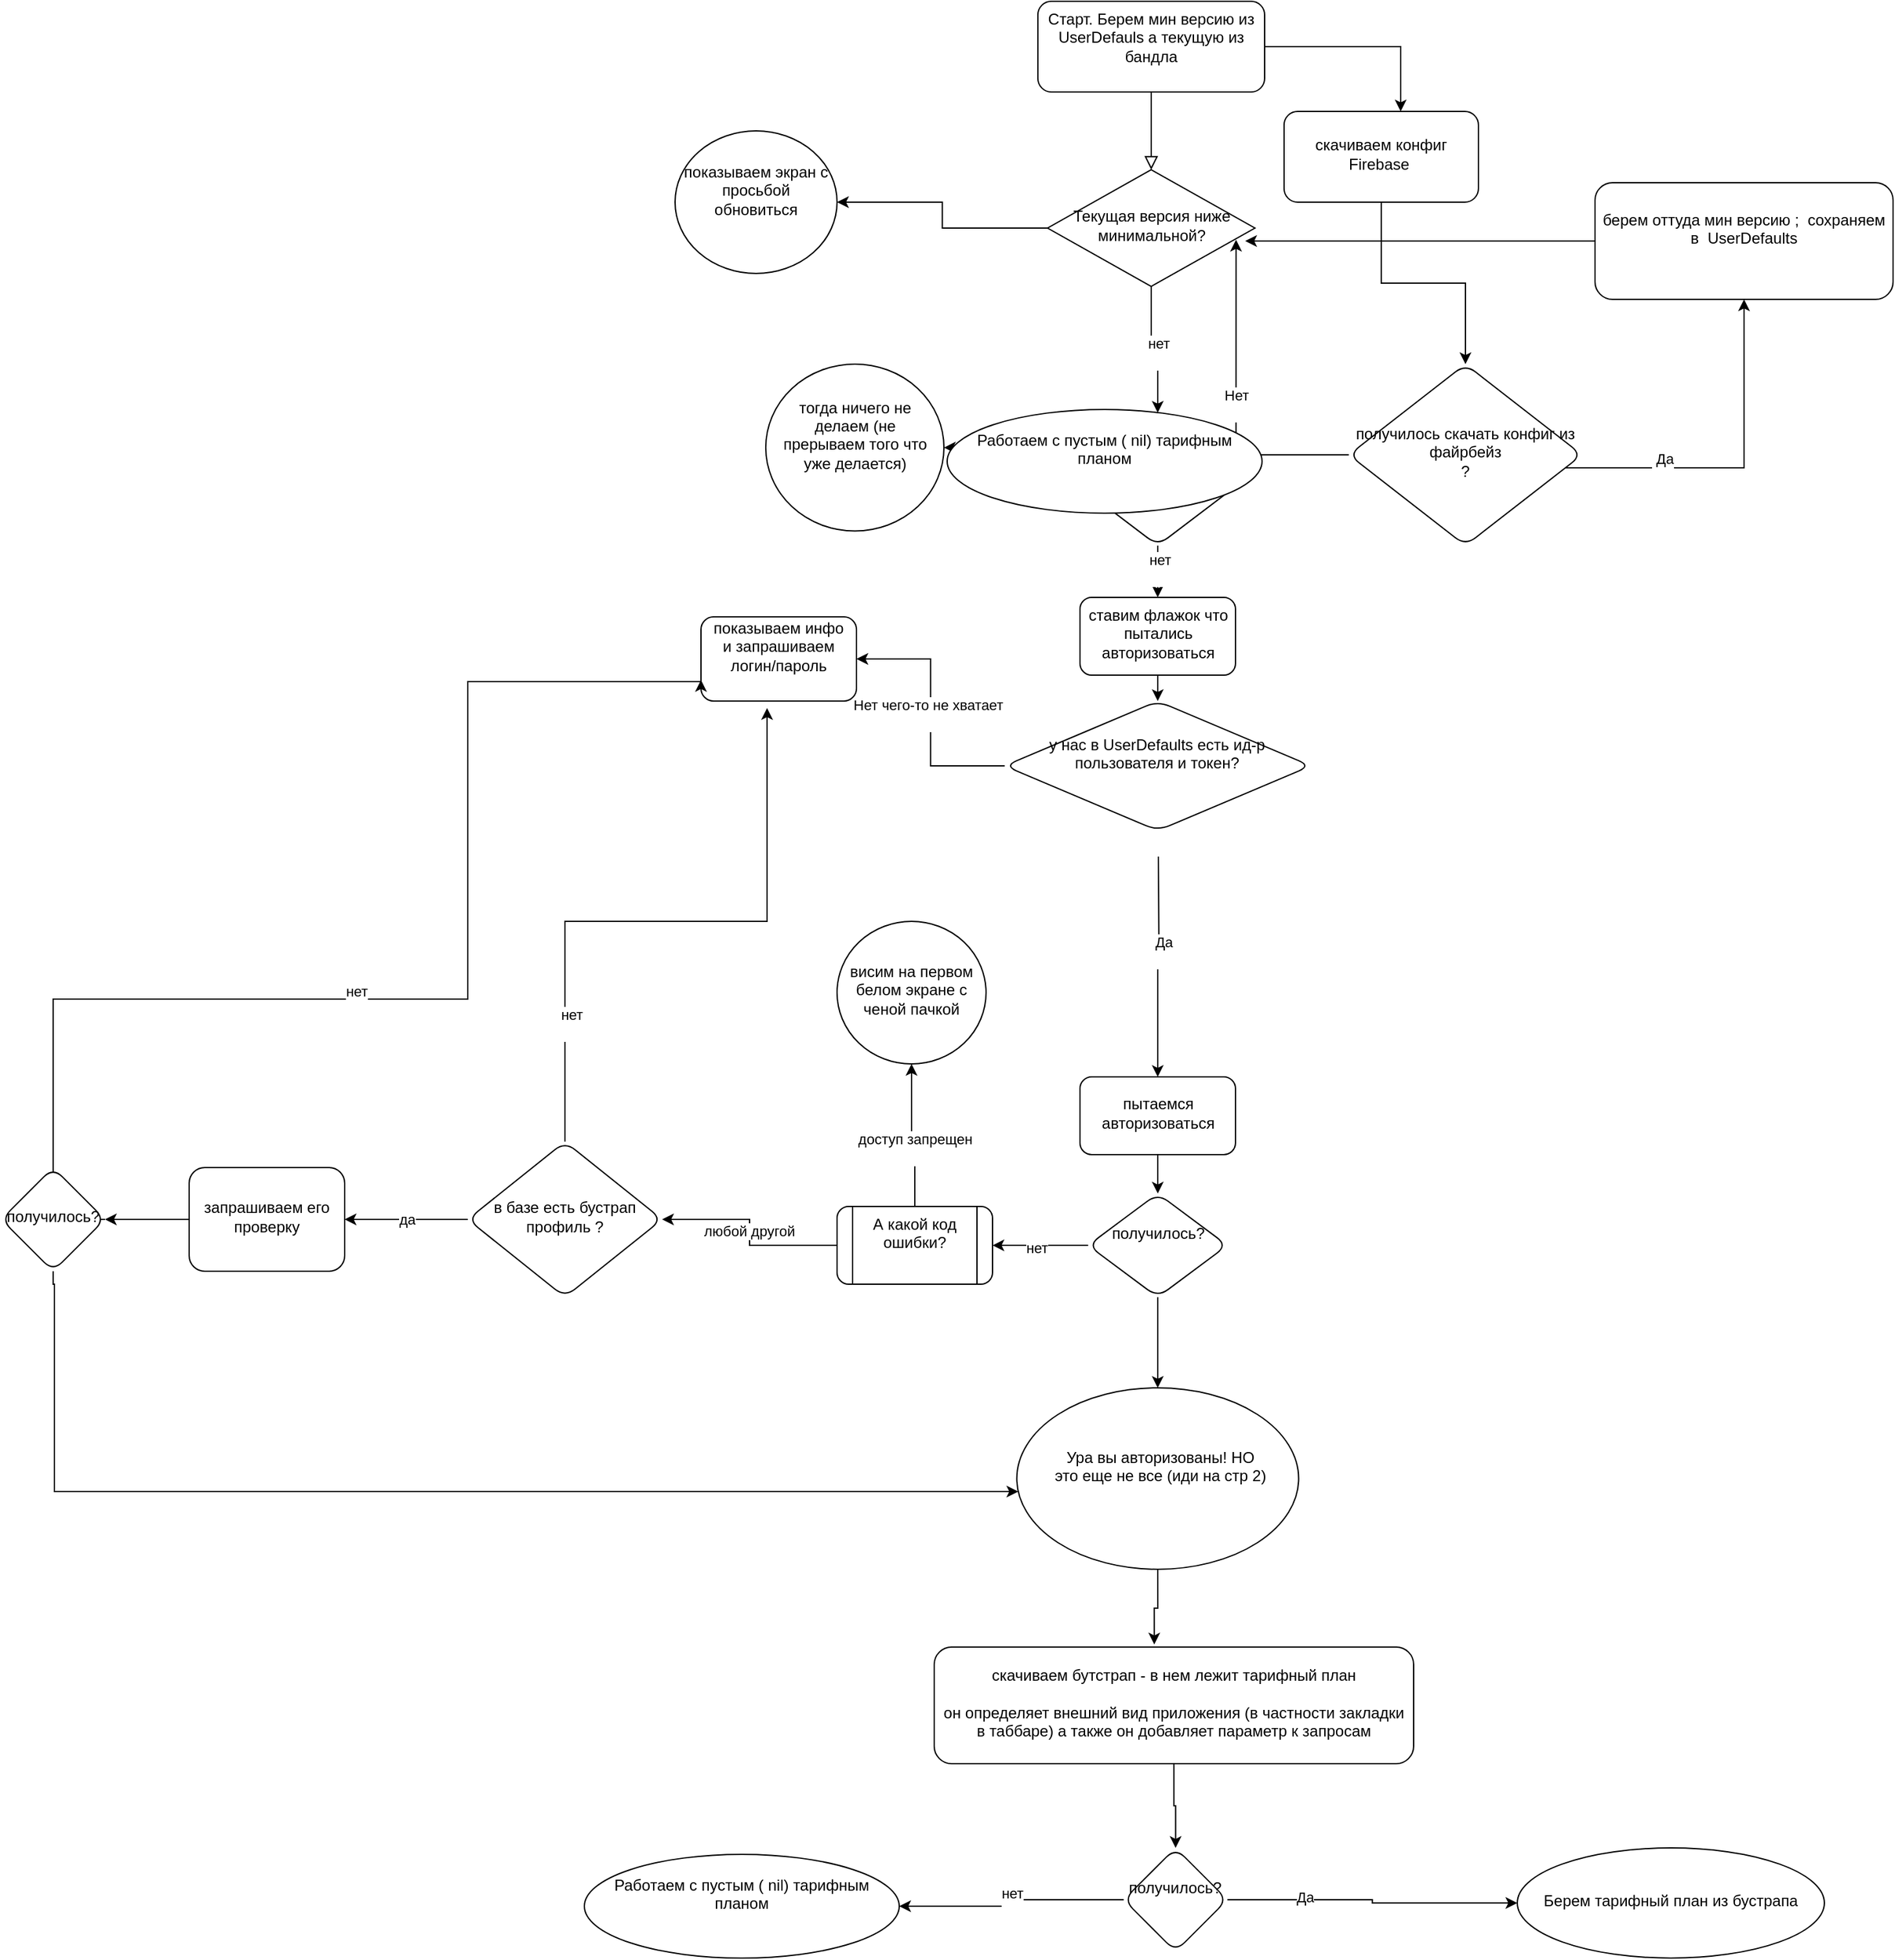 <mxfile version="21.2.7" type="github" pages="2">
  <diagram id="C5RBs43oDa-KdzZeNtuy" name="Page-1">
    <mxGraphModel dx="1823" dy="579" grid="1" gridSize="10" guides="1" tooltips="1" connect="1" arrows="1" fold="1" page="1" pageScale="1" pageWidth="827" pageHeight="1169" math="0" shadow="0">
      <root>
        <mxCell id="WIyWlLk6GJQsqaUBKTNV-0" />
        <mxCell id="WIyWlLk6GJQsqaUBKTNV-1" parent="WIyWlLk6GJQsqaUBKTNV-0" />
        <mxCell id="WIyWlLk6GJQsqaUBKTNV-2" value="" style="rounded=0;html=1;jettySize=auto;orthogonalLoop=1;fontSize=11;endArrow=block;endFill=0;endSize=8;strokeWidth=1;shadow=0;labelBackgroundColor=none;edgeStyle=orthogonalEdgeStyle;" parent="WIyWlLk6GJQsqaUBKTNV-1" source="WIyWlLk6GJQsqaUBKTNV-3" target="WIyWlLk6GJQsqaUBKTNV-6" edge="1">
          <mxGeometry relative="1" as="geometry" />
        </mxCell>
        <mxCell id="KKRiEK0gICFwFfUP5eYs-33" style="edgeStyle=orthogonalEdgeStyle;rounded=0;orthogonalLoop=1;jettySize=auto;html=1;entryX=0.6;entryY=0;entryDx=0;entryDy=0;entryPerimeter=0;" parent="WIyWlLk6GJQsqaUBKTNV-1" source="WIyWlLk6GJQsqaUBKTNV-3" target="KKRiEK0gICFwFfUP5eYs-11" edge="1">
          <mxGeometry relative="1" as="geometry" />
        </mxCell>
        <object label="&lt;div&gt;Старт. Берем мин версию из UserDefauls а текущую из бандла&lt;/div&gt;&lt;div&gt;&lt;br&gt;&lt;/div&gt;" eee="qqq" id="WIyWlLk6GJQsqaUBKTNV-3">
          <mxCell style="rounded=1;whiteSpace=wrap;html=1;fontSize=12;glass=0;strokeWidth=1;shadow=0;movable=1;resizable=1;rotatable=1;deletable=1;editable=1;locked=0;connectable=1;" parent="WIyWlLk6GJQsqaUBKTNV-1" vertex="1">
            <mxGeometry x="140" y="30" width="175" height="70" as="geometry" />
          </mxCell>
        </object>
        <mxCell id="KKRiEK0gICFwFfUP5eYs-26" value="" style="edgeStyle=orthogonalEdgeStyle;rounded=0;orthogonalLoop=1;jettySize=auto;html=1;" parent="WIyWlLk6GJQsqaUBKTNV-1" source="WIyWlLk6GJQsqaUBKTNV-6" target="KKRiEK0gICFwFfUP5eYs-30" edge="1">
          <mxGeometry relative="1" as="geometry">
            <mxPoint x="230" y="345" as="targetPoint" />
          </mxGeometry>
        </mxCell>
        <mxCell id="KKRiEK0gICFwFfUP5eYs-27" value="&lt;div&gt;нет&lt;/div&gt;&lt;div&gt;&lt;br&gt;&lt;/div&gt;" style="edgeLabel;html=1;align=center;verticalAlign=middle;resizable=0;points=[];" parent="KKRiEK0gICFwFfUP5eYs-26" vertex="1" connectable="0">
          <mxGeometry x="0.082" relative="1" as="geometry">
            <mxPoint as="offset" />
          </mxGeometry>
        </mxCell>
        <mxCell id="t-TeCt8UrXFSV-r90nHZ-31" value="" style="edgeStyle=orthogonalEdgeStyle;rounded=0;orthogonalLoop=1;jettySize=auto;html=1;" parent="WIyWlLk6GJQsqaUBKTNV-1" source="WIyWlLk6GJQsqaUBKTNV-6" target="t-TeCt8UrXFSV-r90nHZ-30" edge="1">
          <mxGeometry relative="1" as="geometry" />
        </mxCell>
        <mxCell id="WIyWlLk6GJQsqaUBKTNV-6" value="Текущая версия ниже минимальной?" style="rhombus;whiteSpace=wrap;html=1;shadow=0;align=center;strokeWidth=1;spacing=6;spacingTop=-4;" parent="WIyWlLk6GJQsqaUBKTNV-1" vertex="1">
          <mxGeometry x="147.5" y="160" width="160" height="90" as="geometry" />
        </mxCell>
        <mxCell id="KKRiEK0gICFwFfUP5eYs-17" value="" style="edgeStyle=orthogonalEdgeStyle;rounded=0;orthogonalLoop=1;jettySize=auto;html=1;" parent="WIyWlLk6GJQsqaUBKTNV-1" source="KKRiEK0gICFwFfUP5eYs-11" target="KKRiEK0gICFwFfUP5eYs-16" edge="1">
          <mxGeometry relative="1" as="geometry" />
        </mxCell>
        <mxCell id="KKRiEK0gICFwFfUP5eYs-11" value="скачиваем конфиг Firebase&amp;nbsp; " style="rounded=1;whiteSpace=wrap;html=1;shadow=0;strokeWidth=1;spacing=6;spacingTop=-4;" parent="WIyWlLk6GJQsqaUBKTNV-1" vertex="1">
          <mxGeometry x="330" y="115" width="150" height="70" as="geometry" />
        </mxCell>
        <mxCell id="KKRiEK0gICFwFfUP5eYs-21" value="" style="edgeStyle=orthogonalEdgeStyle;rounded=0;orthogonalLoop=1;jettySize=auto;html=1;" parent="WIyWlLk6GJQsqaUBKTNV-1" source="KKRiEK0gICFwFfUP5eYs-16" target="KKRiEK0gICFwFfUP5eYs-20" edge="1">
          <mxGeometry relative="1" as="geometry">
            <Array as="points">
              <mxPoint x="685" y="390" />
            </Array>
          </mxGeometry>
        </mxCell>
        <mxCell id="KKRiEK0gICFwFfUP5eYs-22" value="&lt;div&gt;&amp;nbsp;Да&lt;/div&gt;&lt;div&gt;&lt;br&gt;&lt;/div&gt;" style="edgeLabel;html=1;align=center;verticalAlign=middle;resizable=0;points=[];" parent="KKRiEK0gICFwFfUP5eYs-21" vertex="1" connectable="0">
          <mxGeometry x="-0.444" relative="1" as="geometry">
            <mxPoint as="offset" />
          </mxGeometry>
        </mxCell>
        <mxCell id="KKRiEK0gICFwFfUP5eYs-37" value="&lt;div&gt;Нет&lt;/div&gt;&lt;div&gt;&lt;br&gt;&lt;/div&gt;" style="edgeStyle=orthogonalEdgeStyle;rounded=0;orthogonalLoop=1;jettySize=auto;html=1;exitX=0;exitY=0.5;exitDx=0;exitDy=0;entryX=0.909;entryY=0.6;entryDx=0;entryDy=0;entryPerimeter=0;" parent="WIyWlLk6GJQsqaUBKTNV-1" source="KKRiEK0gICFwFfUP5eYs-16" target="WIyWlLk6GJQsqaUBKTNV-6" edge="1">
          <mxGeometry relative="1" as="geometry" />
        </mxCell>
        <mxCell id="KKRiEK0gICFwFfUP5eYs-16" value="&lt;div&gt;получилось скачать конфиг из файрбейз&lt;/div&gt;&lt;div&gt;?&lt;/div&gt;" style="rhombus;whiteSpace=wrap;html=1;rounded=1;shadow=0;strokeWidth=1;spacing=6;spacingTop=-4;" parent="WIyWlLk6GJQsqaUBKTNV-1" vertex="1">
          <mxGeometry x="380" y="310" width="180" height="140" as="geometry" />
        </mxCell>
        <mxCell id="KKRiEK0gICFwFfUP5eYs-23" style="edgeStyle=orthogonalEdgeStyle;rounded=0;orthogonalLoop=1;jettySize=auto;html=1;" parent="WIyWlLk6GJQsqaUBKTNV-1" source="KKRiEK0gICFwFfUP5eYs-20" edge="1">
          <mxGeometry relative="1" as="geometry">
            <mxPoint x="300" y="215" as="targetPoint" />
          </mxGeometry>
        </mxCell>
        <mxCell id="KKRiEK0gICFwFfUP5eYs-20" value="&lt;div&gt;берем оттуда мин вeрсию ;&amp;nbsp; cохраняем в&amp;nbsp; UserDefaults &lt;br&gt;&lt;/div&gt;&lt;div&gt;&lt;br&gt;&lt;/div&gt;" style="rounded=1;whiteSpace=wrap;html=1;shadow=0;strokeWidth=1;spacing=6;spacingTop=-4;" parent="WIyWlLk6GJQsqaUBKTNV-1" vertex="1">
          <mxGeometry x="570" y="170" width="230" height="90" as="geometry" />
        </mxCell>
        <mxCell id="KKRiEK0gICFwFfUP5eYs-35" value="" style="edgeStyle=orthogonalEdgeStyle;rounded=0;orthogonalLoop=1;jettySize=auto;html=1;" parent="WIyWlLk6GJQsqaUBKTNV-1" source="KKRiEK0gICFwFfUP5eYs-30" target="KKRiEK0gICFwFfUP5eYs-34" edge="1">
          <mxGeometry relative="1" as="geometry" />
        </mxCell>
        <mxCell id="KKRiEK0gICFwFfUP5eYs-36" value="&lt;div&gt;Да&lt;/div&gt;&lt;div&gt;&lt;br&gt;&lt;/div&gt;" style="edgeLabel;html=1;align=center;verticalAlign=middle;resizable=0;points=[];" parent="KKRiEK0gICFwFfUP5eYs-35" vertex="1" connectable="0">
          <mxGeometry x="-0.255" y="3" relative="1" as="geometry">
            <mxPoint as="offset" />
          </mxGeometry>
        </mxCell>
        <mxCell id="KKRiEK0gICFwFfUP5eYs-39" value="" style="edgeStyle=orthogonalEdgeStyle;rounded=0;orthogonalLoop=1;jettySize=auto;html=1;" parent="WIyWlLk6GJQsqaUBKTNV-1" source="KKRiEK0gICFwFfUP5eYs-30" target="KKRiEK0gICFwFfUP5eYs-38" edge="1">
          <mxGeometry relative="1" as="geometry" />
        </mxCell>
        <mxCell id="t-TeCt8UrXFSV-r90nHZ-4" value="&lt;div&gt;нет&lt;/div&gt;&lt;div&gt;&lt;br&gt;&lt;/div&gt;" style="edgeLabel;html=1;align=center;verticalAlign=middle;resizable=0;points=[];" parent="KKRiEK0gICFwFfUP5eYs-39" vertex="1" connectable="0">
          <mxGeometry x="-0.091" y="1" relative="1" as="geometry">
            <mxPoint as="offset" />
          </mxGeometry>
        </mxCell>
        <mxCell id="KKRiEK0gICFwFfUP5eYs-30" value="мы уже пытались авторизироваться?" style="rhombus;whiteSpace=wrap;html=1;rounded=1;shadow=0;strokeWidth=1;spacing=6;spacingTop=-4;" parent="WIyWlLk6GJQsqaUBKTNV-1" vertex="1">
          <mxGeometry x="165" y="347.5" width="135" height="102.5" as="geometry" />
        </mxCell>
        <mxCell id="KKRiEK0gICFwFfUP5eYs-34" value="&lt;div&gt;тогда ничего не делаем (не прерываем того что уже делается)&lt;br&gt;&lt;/div&gt;&lt;div&gt;&lt;br&gt;&lt;/div&gt;" style="ellipse;whiteSpace=wrap;html=1;rounded=1;shadow=0;strokeWidth=1;spacing=6;spacingTop=-4;" parent="WIyWlLk6GJQsqaUBKTNV-1" vertex="1">
          <mxGeometry x="-70" y="310" width="137.5" height="128.75" as="geometry" />
        </mxCell>
        <mxCell id="KKRiEK0gICFwFfUP5eYs-41" value="" style="edgeStyle=orthogonalEdgeStyle;rounded=0;orthogonalLoop=1;jettySize=auto;html=1;" parent="WIyWlLk6GJQsqaUBKTNV-1" source="KKRiEK0gICFwFfUP5eYs-38" target="KKRiEK0gICFwFfUP5eYs-40" edge="1">
          <mxGeometry relative="1" as="geometry" />
        </mxCell>
        <mxCell id="KKRiEK0gICFwFfUP5eYs-38" value="ставим флажок что пытались авторизоваться" style="rounded=1;whiteSpace=wrap;html=1;shadow=0;strokeWidth=1;spacing=6;spacingTop=-4;" parent="WIyWlLk6GJQsqaUBKTNV-1" vertex="1">
          <mxGeometry x="172.51" y="490" width="120" height="60" as="geometry" />
        </mxCell>
        <mxCell id="KKRiEK0gICFwFfUP5eYs-43" value="" style="edgeStyle=orthogonalEdgeStyle;rounded=0;orthogonalLoop=1;jettySize=auto;html=1;" parent="WIyWlLk6GJQsqaUBKTNV-1" source="KKRiEK0gICFwFfUP5eYs-40" target="KKRiEK0gICFwFfUP5eYs-42" edge="1">
          <mxGeometry relative="1" as="geometry" />
        </mxCell>
        <mxCell id="KKRiEK0gICFwFfUP5eYs-44" value="&lt;div&gt;Нет чего-то не хватает&lt;/div&gt;&lt;div&gt;&lt;br&gt;&lt;/div&gt;" style="edgeLabel;html=1;align=center;verticalAlign=middle;resizable=0;points=[];" parent="KKRiEK0gICFwFfUP5eYs-43" vertex="1" connectable="0">
          <mxGeometry x="-0.01" y="2" relative="1" as="geometry">
            <mxPoint as="offset" />
          </mxGeometry>
        </mxCell>
        <mxCell id="KKRiEK0gICFwFfUP5eYs-46" value="" style="edgeStyle=orthogonalEdgeStyle;rounded=0;orthogonalLoop=1;jettySize=auto;html=1;" parent="WIyWlLk6GJQsqaUBKTNV-1" target="KKRiEK0gICFwFfUP5eYs-45" edge="1">
          <mxGeometry relative="1" as="geometry">
            <mxPoint x="233" y="690" as="sourcePoint" />
          </mxGeometry>
        </mxCell>
        <mxCell id="t-TeCt8UrXFSV-r90nHZ-9" value="&lt;div&gt;Да&lt;/div&gt;&lt;div&gt;&lt;br&gt;&lt;/div&gt;" style="edgeLabel;html=1;align=center;verticalAlign=middle;resizable=0;points=[];" parent="KKRiEK0gICFwFfUP5eYs-46" vertex="1" connectable="0">
          <mxGeometry x="-0.146" y="3" relative="1" as="geometry">
            <mxPoint as="offset" />
          </mxGeometry>
        </mxCell>
        <mxCell id="KKRiEK0gICFwFfUP5eYs-40" value="&lt;div&gt;у нас в UserDefaults есть ид-р пользователя и токен?&lt;/div&gt;&lt;div&gt;&lt;br&gt;&lt;/div&gt;" style="rhombus;whiteSpace=wrap;html=1;rounded=1;shadow=0;strokeWidth=1;spacing=6;spacingTop=-4;" parent="WIyWlLk6GJQsqaUBKTNV-1" vertex="1">
          <mxGeometry x="114.38" y="570" width="236.25" height="100" as="geometry" />
        </mxCell>
        <mxCell id="KKRiEK0gICFwFfUP5eYs-42" value="&lt;div&gt;показываем инфо и запрашиваем логин/пароль&lt;/div&gt;&lt;div&gt;&lt;br&gt;&lt;/div&gt;" style="rounded=1;whiteSpace=wrap;html=1;shadow=0;strokeWidth=1;spacing=6;spacingTop=-4;" parent="WIyWlLk6GJQsqaUBKTNV-1" vertex="1">
          <mxGeometry x="-120" y="504.99" width="120" height="65.01" as="geometry" />
        </mxCell>
        <mxCell id="KKRiEK0gICFwFfUP5eYs-48" value="" style="edgeStyle=orthogonalEdgeStyle;rounded=0;orthogonalLoop=1;jettySize=auto;html=1;" parent="WIyWlLk6GJQsqaUBKTNV-1" source="KKRiEK0gICFwFfUP5eYs-45" target="KKRiEK0gICFwFfUP5eYs-47" edge="1">
          <mxGeometry relative="1" as="geometry" />
        </mxCell>
        <mxCell id="KKRiEK0gICFwFfUP5eYs-45" value="пытаемся авторизоваться" style="rounded=1;whiteSpace=wrap;html=1;shadow=0;strokeWidth=1;spacing=6;spacingTop=-4;" parent="WIyWlLk6GJQsqaUBKTNV-1" vertex="1">
          <mxGeometry x="172.505" y="860.005" width="120" height="60" as="geometry" />
        </mxCell>
        <mxCell id="t-TeCt8UrXFSV-r90nHZ-2" value="" style="edgeStyle=orthogonalEdgeStyle;rounded=0;orthogonalLoop=1;jettySize=auto;html=1;" parent="WIyWlLk6GJQsqaUBKTNV-1" source="KKRiEK0gICFwFfUP5eYs-47" target="t-TeCt8UrXFSV-r90nHZ-1" edge="1">
          <mxGeometry relative="1" as="geometry" />
        </mxCell>
        <mxCell id="t-TeCt8UrXFSV-r90nHZ-3" value="нет" style="edgeLabel;html=1;align=center;verticalAlign=middle;resizable=0;points=[];" parent="t-TeCt8UrXFSV-r90nHZ-2" vertex="1" connectable="0">
          <mxGeometry x="0.105" y="2" relative="1" as="geometry">
            <mxPoint as="offset" />
          </mxGeometry>
        </mxCell>
        <mxCell id="t-TeCt8UrXFSV-r90nHZ-27" value="" style="edgeStyle=orthogonalEdgeStyle;rounded=0;orthogonalLoop=1;jettySize=auto;html=1;" parent="WIyWlLk6GJQsqaUBKTNV-1" source="KKRiEK0gICFwFfUP5eYs-47" target="t-TeCt8UrXFSV-r90nHZ-26" edge="1">
          <mxGeometry relative="1" as="geometry" />
        </mxCell>
        <mxCell id="KKRiEK0gICFwFfUP5eYs-47" value="&lt;div&gt;получилось?&lt;/div&gt;&lt;div&gt;&lt;br&gt;&lt;/div&gt;" style="rhombus;whiteSpace=wrap;html=1;rounded=1;shadow=0;strokeWidth=1;spacing=6;spacingTop=-4;" parent="WIyWlLk6GJQsqaUBKTNV-1" vertex="1">
          <mxGeometry x="178.75" y="950.01" width="107.5" height="80" as="geometry" />
        </mxCell>
        <mxCell id="t-TeCt8UrXFSV-r90nHZ-6" value="" style="edgeStyle=orthogonalEdgeStyle;rounded=0;orthogonalLoop=1;jettySize=auto;html=1;" parent="WIyWlLk6GJQsqaUBKTNV-1" source="t-TeCt8UrXFSV-r90nHZ-1" target="t-TeCt8UrXFSV-r90nHZ-5" edge="1">
          <mxGeometry relative="1" as="geometry" />
        </mxCell>
        <mxCell id="t-TeCt8UrXFSV-r90nHZ-7" value="&lt;div&gt;доступ запрещен&lt;/div&gt;&lt;div&gt;&lt;br&gt;&lt;/div&gt;" style="edgeLabel;html=1;align=center;verticalAlign=middle;resizable=0;points=[];" parent="t-TeCt8UrXFSV-r90nHZ-6" vertex="1" connectable="0">
          <mxGeometry x="-0.2" relative="1" as="geometry">
            <mxPoint as="offset" />
          </mxGeometry>
        </mxCell>
        <mxCell id="t-TeCt8UrXFSV-r90nHZ-13" value="" style="edgeStyle=orthogonalEdgeStyle;rounded=0;orthogonalLoop=1;jettySize=auto;html=1;" parent="WIyWlLk6GJQsqaUBKTNV-1" source="t-TeCt8UrXFSV-r90nHZ-1" target="t-TeCt8UrXFSV-r90nHZ-12" edge="1">
          <mxGeometry relative="1" as="geometry" />
        </mxCell>
        <mxCell id="t-TeCt8UrXFSV-r90nHZ-14" value="любой другой " style="edgeLabel;html=1;align=center;verticalAlign=middle;resizable=0;points=[];" parent="t-TeCt8UrXFSV-r90nHZ-13" vertex="1" connectable="0">
          <mxGeometry x="0.02" y="1" relative="1" as="geometry">
            <mxPoint as="offset" />
          </mxGeometry>
        </mxCell>
        <mxCell id="t-TeCt8UrXFSV-r90nHZ-1" value="&lt;div&gt;А какой код ошибки?&lt;/div&gt;&lt;div&gt;&lt;br&gt;&lt;/div&gt;" style="shape=process;whiteSpace=wrap;html=1;backgroundOutline=1;rounded=1;shadow=0;strokeWidth=1;spacing=6;spacingTop=-4;" parent="WIyWlLk6GJQsqaUBKTNV-1" vertex="1">
          <mxGeometry x="-15" y="960.01" width="120" height="60" as="geometry" />
        </mxCell>
        <mxCell id="t-TeCt8UrXFSV-r90nHZ-5" value="висим на первом белом экране с ченой пачкой" style="ellipse;whiteSpace=wrap;html=1;rounded=1;shadow=0;strokeWidth=1;spacing=6;spacingTop=-4;" parent="WIyWlLk6GJQsqaUBKTNV-1" vertex="1">
          <mxGeometry x="-15" y="740" width="115" height="110.01" as="geometry" />
        </mxCell>
        <mxCell id="t-TeCt8UrXFSV-r90nHZ-8" style="edgeStyle=orthogonalEdgeStyle;rounded=0;orthogonalLoop=1;jettySize=auto;html=1;exitX=0.5;exitY=1;exitDx=0;exitDy=0;" parent="WIyWlLk6GJQsqaUBKTNV-1" source="KKRiEK0gICFwFfUP5eYs-16" target="KKRiEK0gICFwFfUP5eYs-16" edge="1">
          <mxGeometry relative="1" as="geometry" />
        </mxCell>
        <mxCell id="t-TeCt8UrXFSV-r90nHZ-17" style="edgeStyle=orthogonalEdgeStyle;rounded=0;orthogonalLoop=1;jettySize=auto;html=1;exitX=0.5;exitY=0;exitDx=0;exitDy=0;entryX=0.425;entryY=1.083;entryDx=0;entryDy=0;entryPerimeter=0;" parent="WIyWlLk6GJQsqaUBKTNV-1" source="t-TeCt8UrXFSV-r90nHZ-12" target="KKRiEK0gICFwFfUP5eYs-42" edge="1">
          <mxGeometry relative="1" as="geometry">
            <mxPoint x="-180" y="550" as="targetPoint" />
          </mxGeometry>
        </mxCell>
        <mxCell id="t-TeCt8UrXFSV-r90nHZ-19" value="&lt;div&gt;нет&lt;/div&gt;&lt;div&gt;&lt;br&gt;&lt;/div&gt;" style="edgeLabel;html=1;align=center;verticalAlign=middle;resizable=0;points=[];" parent="t-TeCt8UrXFSV-r90nHZ-17" vertex="1" connectable="0">
          <mxGeometry x="-0.627" y="-5" relative="1" as="geometry">
            <mxPoint as="offset" />
          </mxGeometry>
        </mxCell>
        <mxCell id="t-TeCt8UrXFSV-r90nHZ-21" value="да" style="edgeStyle=orthogonalEdgeStyle;rounded=0;orthogonalLoop=1;jettySize=auto;html=1;" parent="WIyWlLk6GJQsqaUBKTNV-1" source="t-TeCt8UrXFSV-r90nHZ-12" target="t-TeCt8UrXFSV-r90nHZ-20" edge="1">
          <mxGeometry relative="1" as="geometry" />
        </mxCell>
        <mxCell id="t-TeCt8UrXFSV-r90nHZ-12" value="в базе есть бустрап профиль ?" style="rhombus;whiteSpace=wrap;html=1;rounded=1;shadow=0;strokeWidth=1;spacing=6;spacingTop=-4;" parent="WIyWlLk6GJQsqaUBKTNV-1" vertex="1">
          <mxGeometry x="-300" y="910" width="150" height="120" as="geometry" />
        </mxCell>
        <mxCell id="t-TeCt8UrXFSV-r90nHZ-23" value="" style="edgeStyle=orthogonalEdgeStyle;rounded=0;orthogonalLoop=1;jettySize=auto;html=1;" parent="WIyWlLk6GJQsqaUBKTNV-1" source="t-TeCt8UrXFSV-r90nHZ-20" target="t-TeCt8UrXFSV-r90nHZ-22" edge="1">
          <mxGeometry relative="1" as="geometry" />
        </mxCell>
        <mxCell id="t-TeCt8UrXFSV-r90nHZ-20" value="запрашиваем его проверку" style="whiteSpace=wrap;html=1;rounded=1;shadow=0;strokeWidth=1;spacing=6;spacingTop=-4;" parent="WIyWlLk6GJQsqaUBKTNV-1" vertex="1">
          <mxGeometry x="-515" y="930" width="120" height="80" as="geometry" />
        </mxCell>
        <mxCell id="t-TeCt8UrXFSV-r90nHZ-24" style="edgeStyle=orthogonalEdgeStyle;rounded=0;orthogonalLoop=1;jettySize=auto;html=1;exitX=1;exitY=0.5;exitDx=0;exitDy=0;entryX=0;entryY=0.75;entryDx=0;entryDy=0;" parent="WIyWlLk6GJQsqaUBKTNV-1" source="t-TeCt8UrXFSV-r90nHZ-22" target="KKRiEK0gICFwFfUP5eYs-42" edge="1">
          <mxGeometry relative="1" as="geometry">
            <mxPoint x="-390" y="800" as="targetPoint" />
            <Array as="points">
              <mxPoint x="-620" y="970" />
              <mxPoint x="-620" y="800" />
              <mxPoint x="-300" y="800" />
              <mxPoint x="-300" y="555" />
            </Array>
          </mxGeometry>
        </mxCell>
        <mxCell id="t-TeCt8UrXFSV-r90nHZ-25" value="&lt;div&gt;нет&lt;/div&gt;&lt;div&gt;&lt;br&gt;&lt;/div&gt;" style="edgeLabel;html=1;align=center;verticalAlign=middle;resizable=0;points=[];" parent="t-TeCt8UrXFSV-r90nHZ-24" vertex="1" connectable="0">
          <mxGeometry x="-0.071" y="-1" relative="1" as="geometry">
            <mxPoint as="offset" />
          </mxGeometry>
        </mxCell>
        <mxCell id="t-TeCt8UrXFSV-r90nHZ-29" style="edgeStyle=orthogonalEdgeStyle;rounded=0;orthogonalLoop=1;jettySize=auto;html=1;" parent="WIyWlLk6GJQsqaUBKTNV-1" source="t-TeCt8UrXFSV-r90nHZ-22" target="t-TeCt8UrXFSV-r90nHZ-26" edge="1">
          <mxGeometry relative="1" as="geometry">
            <mxPoint x="190" y="1150" as="targetPoint" />
            <Array as="points">
              <mxPoint x="-620" y="1020" />
              <mxPoint x="-619" y="1020" />
              <mxPoint x="-619" y="1180" />
            </Array>
          </mxGeometry>
        </mxCell>
        <mxCell id="t-TeCt8UrXFSV-r90nHZ-22" value="получилось?" style="rhombus;whiteSpace=wrap;html=1;rounded=1;shadow=0;strokeWidth=1;spacing=6;spacingTop=-4;" parent="WIyWlLk6GJQsqaUBKTNV-1" vertex="1">
          <mxGeometry x="-660" y="930" width="80" height="80" as="geometry" />
        </mxCell>
        <mxCell id="0M_HvZzU5Uo_s5MVvqJ2-35" style="edgeStyle=orthogonalEdgeStyle;rounded=0;orthogonalLoop=1;jettySize=auto;html=1;entryX=0.459;entryY=-0.022;entryDx=0;entryDy=0;entryPerimeter=0;" edge="1" parent="WIyWlLk6GJQsqaUBKTNV-1" source="t-TeCt8UrXFSV-r90nHZ-26" target="0M_HvZzU5Uo_s5MVvqJ2-27">
          <mxGeometry relative="1" as="geometry" />
        </mxCell>
        <mxCell id="t-TeCt8UrXFSV-r90nHZ-26" value="&lt;div&gt;&amp;nbsp;Ура вы авторизованы! НО&lt;/div&gt;&lt;div&gt;&amp;nbsp;это еще не все (иди на стр 2)&lt;/div&gt;&lt;div&gt;&lt;br&gt;&lt;/div&gt;" style="ellipse;whiteSpace=wrap;html=1;rounded=1;shadow=0;strokeWidth=1;spacing=6;spacingTop=-4;" parent="WIyWlLk6GJQsqaUBKTNV-1" vertex="1">
          <mxGeometry x="123.75" y="1100" width="217.5" height="139.99" as="geometry" />
        </mxCell>
        <mxCell id="t-TeCt8UrXFSV-r90nHZ-30" value="&lt;div&gt;показываем экран с просьбой обновиться&lt;/div&gt;&lt;div&gt;&lt;br&gt;&lt;/div&gt;" style="ellipse;whiteSpace=wrap;html=1;shadow=0;strokeWidth=1;spacing=6;spacingTop=-4;" parent="WIyWlLk6GJQsqaUBKTNV-1" vertex="1">
          <mxGeometry x="-140" y="130" width="125" height="110" as="geometry" />
        </mxCell>
        <mxCell id="0M_HvZzU5Uo_s5MVvqJ2-10" value="Берем тарифный план из бустрапа" style="ellipse;whiteSpace=wrap;html=1;rounded=1;shadow=0;strokeWidth=1;spacing=6;spacingTop=-4;" vertex="1" parent="WIyWlLk6GJQsqaUBKTNV-1">
          <mxGeometry x="510" y="1455" width="237" height="85" as="geometry" />
        </mxCell>
        <mxCell id="0M_HvZzU5Uo_s5MVvqJ2-11" value="&lt;div&gt;Работаем с пустым ( nil) тарифным планом&lt;/div&gt;&lt;div&gt;&lt;br&gt;&lt;/div&gt;" style="ellipse;whiteSpace=wrap;html=1;rounded=1;shadow=0;strokeWidth=1;spacing=6;spacingTop=-4;" vertex="1" parent="WIyWlLk6GJQsqaUBKTNV-1">
          <mxGeometry x="-210" y="1460" width="243" height="80" as="geometry" />
        </mxCell>
        <mxCell id="0M_HvZzU5Uo_s5MVvqJ2-25" value="" style="edgeStyle=orthogonalEdgeStyle;rounded=0;orthogonalLoop=1;jettySize=auto;html=1;" edge="1" parent="WIyWlLk6GJQsqaUBKTNV-1" source="0M_HvZzU5Uo_s5MVvqJ2-27" target="0M_HvZzU5Uo_s5MVvqJ2-32">
          <mxGeometry relative="1" as="geometry" />
        </mxCell>
        <mxCell id="0M_HvZzU5Uo_s5MVvqJ2-27" value="&lt;div&gt;скачиваем бутстрап - в нем лежит тарифный план&lt;br&gt;&lt;/div&gt;&lt;div&gt;&lt;br&gt;&lt;/div&gt;он определяет внешний вид приложения (в частности закладки в таббаре) а также он добавляет параметр к запросам" style="whiteSpace=wrap;html=1;rounded=1;shadow=0;strokeWidth=1;spacing=6;spacingTop=-4;" vertex="1" parent="WIyWlLk6GJQsqaUBKTNV-1">
          <mxGeometry x="60" y="1300" width="370" height="90" as="geometry" />
        </mxCell>
        <mxCell id="0M_HvZzU5Uo_s5MVvqJ2-28" value="" style="edgeStyle=orthogonalEdgeStyle;rounded=0;orthogonalLoop=1;jettySize=auto;html=1;entryX=0;entryY=0.5;entryDx=0;entryDy=0;" edge="1" parent="WIyWlLk6GJQsqaUBKTNV-1" source="0M_HvZzU5Uo_s5MVvqJ2-32" target="0M_HvZzU5Uo_s5MVvqJ2-10">
          <mxGeometry relative="1" as="geometry">
            <mxPoint x="490" y="1500" as="targetPoint" />
          </mxGeometry>
        </mxCell>
        <mxCell id="0M_HvZzU5Uo_s5MVvqJ2-29" value="Да" style="edgeLabel;html=1;align=center;verticalAlign=middle;resizable=0;points=[];" vertex="1" connectable="0" parent="0M_HvZzU5Uo_s5MVvqJ2-28">
          <mxGeometry x="-0.475" y="2" relative="1" as="geometry">
            <mxPoint as="offset" />
          </mxGeometry>
        </mxCell>
        <mxCell id="mChZSO2P1UwJolHupll0-2" value="&lt;div&gt;нет&lt;/div&gt;&lt;div&gt;&lt;br&gt;&lt;/div&gt;" style="edgeStyle=orthogonalEdgeStyle;rounded=0;orthogonalLoop=1;jettySize=auto;html=1;exitX=0;exitY=0.5;exitDx=0;exitDy=0;entryX=1;entryY=0.5;entryDx=0;entryDy=0;" edge="1" parent="WIyWlLk6GJQsqaUBKTNV-1" source="0M_HvZzU5Uo_s5MVvqJ2-32" target="0M_HvZzU5Uo_s5MVvqJ2-11">
          <mxGeometry relative="1" as="geometry" />
        </mxCell>
        <mxCell id="0M_HvZzU5Uo_s5MVvqJ2-32" value="&lt;div&gt;получилось?&lt;/div&gt;&lt;div&gt;&lt;br&gt;&lt;/div&gt;" style="rhombus;whiteSpace=wrap;html=1;rounded=1;shadow=0;strokeWidth=1;spacing=6;spacingTop=-4;" vertex="1" parent="WIyWlLk6GJQsqaUBKTNV-1">
          <mxGeometry x="206.25" y="1455" width="80" height="80" as="geometry" />
        </mxCell>
        <mxCell id="mChZSO2P1UwJolHupll0-0" value="&lt;div&gt;Работаем с пустым ( nil) тарифным планом&lt;/div&gt;&lt;div&gt;&lt;br&gt;&lt;/div&gt;" style="ellipse;whiteSpace=wrap;html=1;rounded=1;shadow=0;strokeWidth=1;spacing=6;spacingTop=-4;" vertex="1" parent="WIyWlLk6GJQsqaUBKTNV-1">
          <mxGeometry x="70" y="345" width="243" height="80" as="geometry" />
        </mxCell>
      </root>
    </mxGraphModel>
  </diagram>
  <diagram id="2fUhuzr-JUSTlgeLjkXr" name="Страница 2">
    <mxGraphModel dx="996" dy="579" grid="1" gridSize="10" guides="1" tooltips="1" connect="1" arrows="1" fold="1" page="1" pageScale="1" pageWidth="827" pageHeight="1169" math="0" shadow="0">
      <root>
        <mxCell id="0" />
        <mxCell id="1" parent="0" />
        <mxCell id="CU31HF6IzaK3eEmac9li-5" value="" style="edgeStyle=orthogonalEdgeStyle;rounded=0;orthogonalLoop=1;jettySize=auto;html=1;" parent="1" source="CU31HF6IzaK3eEmac9li-2" target="CU31HF6IzaK3eEmac9li-4" edge="1">
          <mxGeometry relative="1" as="geometry" />
        </mxCell>
        <mxCell id="CU31HF6IzaK3eEmac9li-2" value="мы авторизованы" style="whiteSpace=wrap;html=1;rounded=1;shadow=0;strokeWidth=1;spacing=6;spacingTop=-4;" parent="1" vertex="1">
          <mxGeometry x="316" y="30" width="234" height="90" as="geometry" />
        </mxCell>
        <mxCell id="CU31HF6IzaK3eEmac9li-7" value="" style="edgeStyle=orthogonalEdgeStyle;rounded=0;orthogonalLoop=1;jettySize=auto;html=1;" parent="1" source="CU31HF6IzaK3eEmac9li-4" target="CU31HF6IzaK3eEmac9li-6" edge="1">
          <mxGeometry relative="1" as="geometry" />
        </mxCell>
        <mxCell id="CU31HF6IzaK3eEmac9li-8" style="edgeStyle=orthogonalEdgeStyle;rounded=0;orthogonalLoop=1;jettySize=auto;html=1;" parent="1" source="CU31HF6IzaK3eEmac9li-4" edge="1">
          <mxGeometry relative="1" as="geometry">
            <mxPoint x="440" y="160" as="targetPoint" />
          </mxGeometry>
        </mxCell>
        <mxCell id="CU31HF6IzaK3eEmac9li-4" value="&lt;div&gt;скачиваем бутстрап - в нем лежит тарифный план&lt;br&gt;&lt;/div&gt;&lt;div&gt;&lt;br&gt;&lt;/div&gt;он определяет внешний вид приложения (в частности закладки в таббаре) а также он добавляет параметр к запросам" style="whiteSpace=wrap;html=1;rounded=1;shadow=0;strokeWidth=1;spacing=6;spacingTop=-4;" parent="1" vertex="1">
          <mxGeometry x="248" y="190" width="370" height="90" as="geometry" />
        </mxCell>
        <mxCell id="gWfUuWW2ecuty8t_rZHl-4" value="" style="edgeStyle=orthogonalEdgeStyle;rounded=0;orthogonalLoop=1;jettySize=auto;html=1;" parent="1" source="CU31HF6IzaK3eEmac9li-6" target="gWfUuWW2ecuty8t_rZHl-3" edge="1">
          <mxGeometry relative="1" as="geometry" />
        </mxCell>
        <mxCell id="gWfUuWW2ecuty8t_rZHl-5" value="Да" style="edgeLabel;html=1;align=center;verticalAlign=middle;resizable=0;points=[];" parent="gWfUuWW2ecuty8t_rZHl-4" vertex="1" connectable="0">
          <mxGeometry x="-0.475" y="2" relative="1" as="geometry">
            <mxPoint as="offset" />
          </mxGeometry>
        </mxCell>
        <mxCell id="gWfUuWW2ecuty8t_rZHl-7" value="" style="edgeStyle=orthogonalEdgeStyle;rounded=0;orthogonalLoop=1;jettySize=auto;html=1;" parent="1" source="CU31HF6IzaK3eEmac9li-6" target="gWfUuWW2ecuty8t_rZHl-6" edge="1">
          <mxGeometry relative="1" as="geometry" />
        </mxCell>
        <mxCell id="gWfUuWW2ecuty8t_rZHl-8" value="нет" style="edgeLabel;html=1;align=center;verticalAlign=middle;resizable=0;points=[];" parent="gWfUuWW2ecuty8t_rZHl-7" vertex="1" connectable="0">
          <mxGeometry x="0.025" y="1" relative="1" as="geometry">
            <mxPoint as="offset" />
          </mxGeometry>
        </mxCell>
        <mxCell id="CU31HF6IzaK3eEmac9li-6" value="&lt;div&gt;получилось?&lt;/div&gt;&lt;div&gt;&lt;br&gt;&lt;/div&gt;" style="rhombus;whiteSpace=wrap;html=1;rounded=1;shadow=0;strokeWidth=1;spacing=6;spacingTop=-4;" parent="1" vertex="1">
          <mxGeometry x="393" y="345" width="80" height="80" as="geometry" />
        </mxCell>
        <mxCell id="gWfUuWW2ecuty8t_rZHl-3" value="Берем тарифный план из бустрапа" style="ellipse;whiteSpace=wrap;html=1;rounded=1;shadow=0;strokeWidth=1;spacing=6;spacingTop=-4;" parent="1" vertex="1">
          <mxGeometry x="553" y="345" width="237" height="85" as="geometry" />
        </mxCell>
        <mxCell id="gWfUuWW2ecuty8t_rZHl-6" value="&lt;div&gt;Работаем с пустым ( nil) тарифным планом&lt;/div&gt;&lt;div&gt;&lt;br&gt;&lt;/div&gt;" style="ellipse;whiteSpace=wrap;html=1;rounded=1;shadow=0;strokeWidth=1;spacing=6;spacingTop=-4;" parent="1" vertex="1">
          <mxGeometry x="70" y="345" width="243" height="80" as="geometry" />
        </mxCell>
      </root>
    </mxGraphModel>
  </diagram>
</mxfile>
